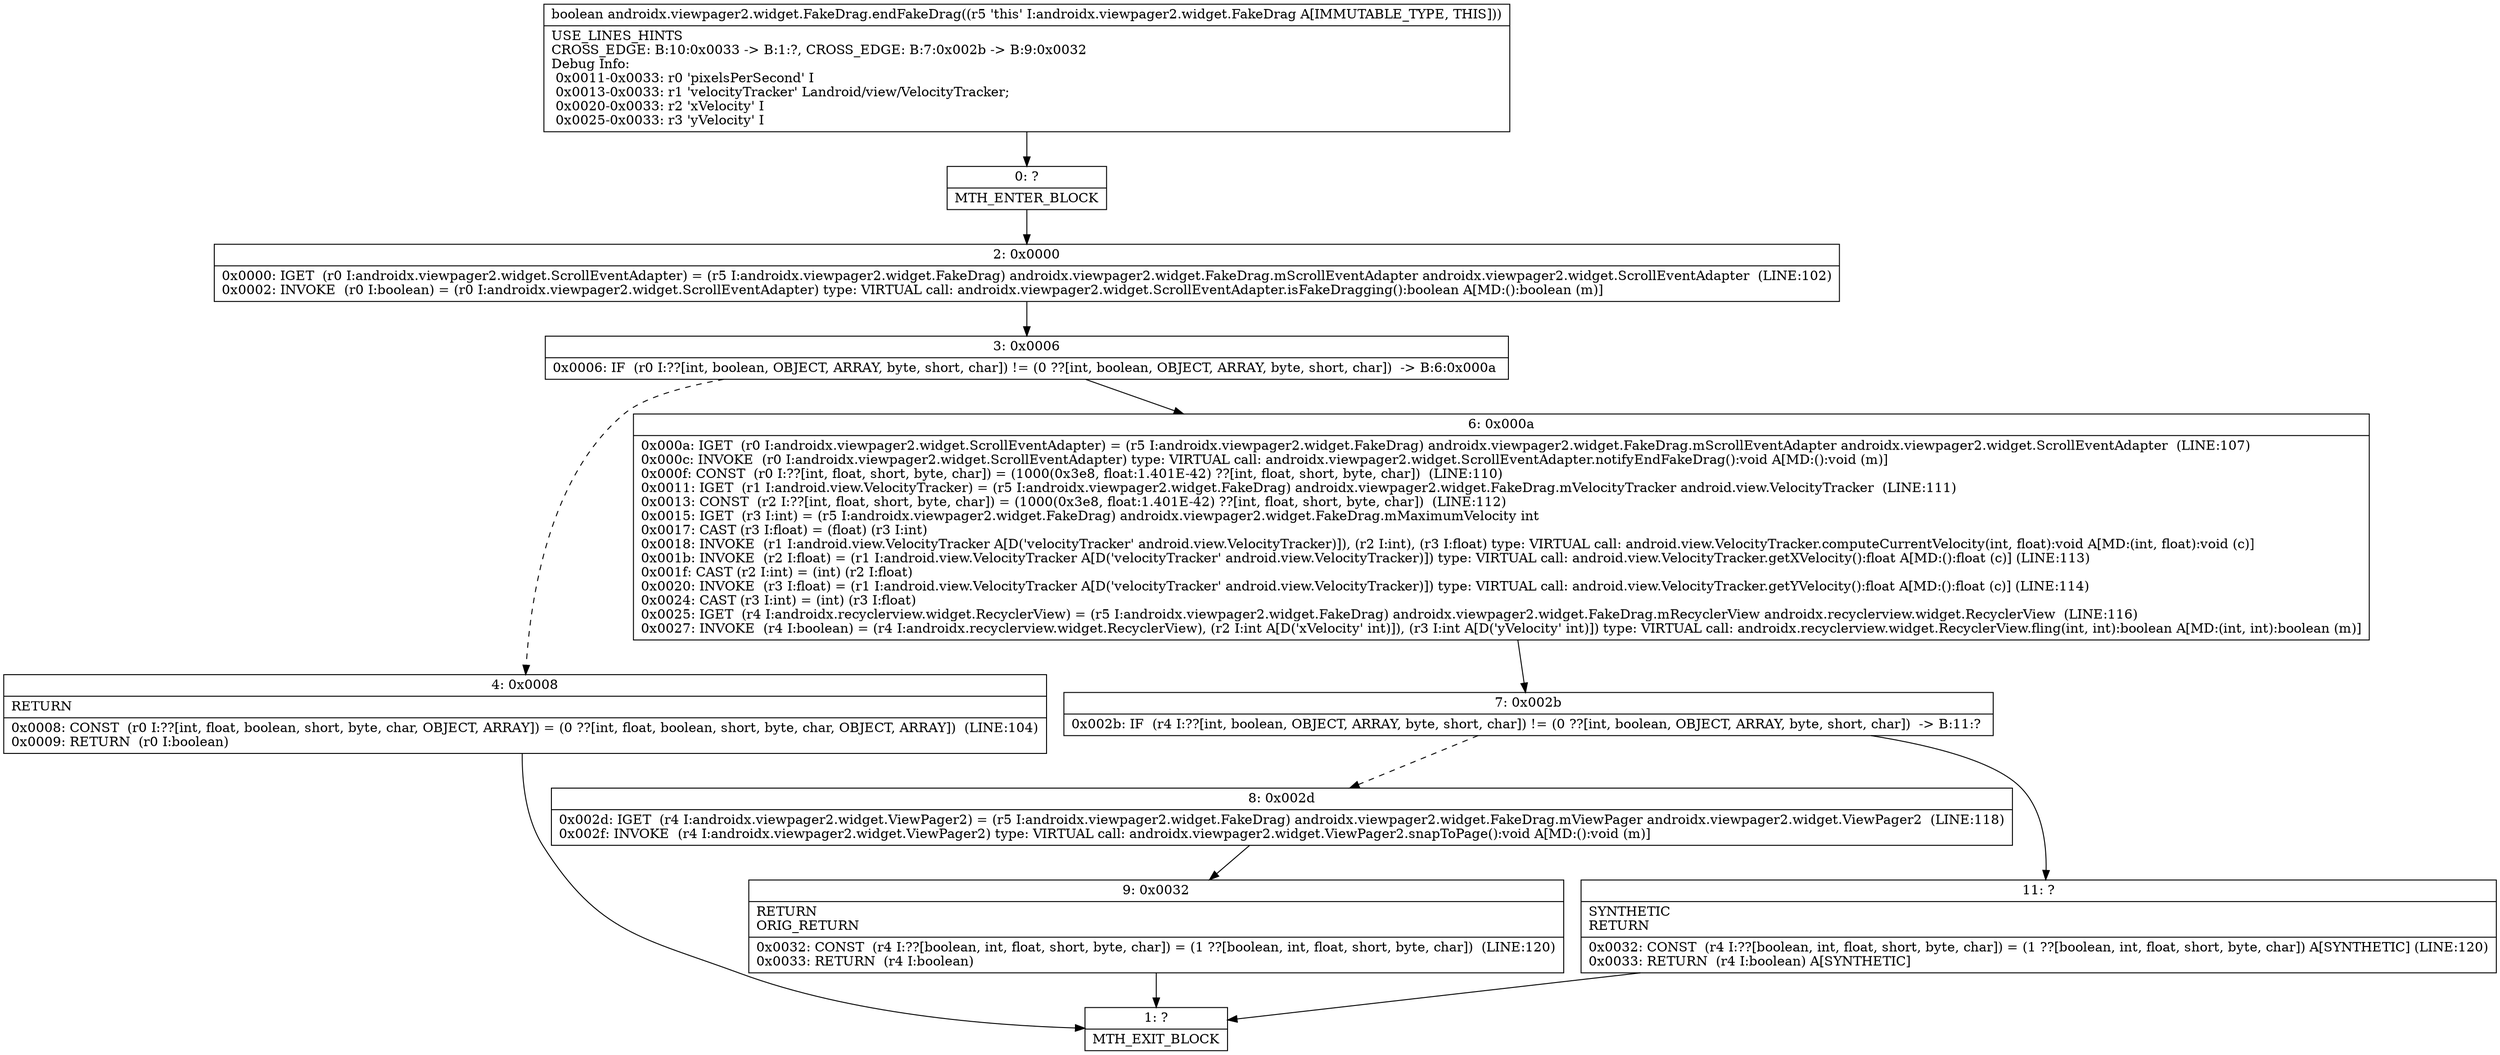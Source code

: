digraph "CFG forandroidx.viewpager2.widget.FakeDrag.endFakeDrag()Z" {
Node_0 [shape=record,label="{0\:\ ?|MTH_ENTER_BLOCK\l}"];
Node_2 [shape=record,label="{2\:\ 0x0000|0x0000: IGET  (r0 I:androidx.viewpager2.widget.ScrollEventAdapter) = (r5 I:androidx.viewpager2.widget.FakeDrag) androidx.viewpager2.widget.FakeDrag.mScrollEventAdapter androidx.viewpager2.widget.ScrollEventAdapter  (LINE:102)\l0x0002: INVOKE  (r0 I:boolean) = (r0 I:androidx.viewpager2.widget.ScrollEventAdapter) type: VIRTUAL call: androidx.viewpager2.widget.ScrollEventAdapter.isFakeDragging():boolean A[MD:():boolean (m)]\l}"];
Node_3 [shape=record,label="{3\:\ 0x0006|0x0006: IF  (r0 I:??[int, boolean, OBJECT, ARRAY, byte, short, char]) != (0 ??[int, boolean, OBJECT, ARRAY, byte, short, char])  \-\> B:6:0x000a \l}"];
Node_4 [shape=record,label="{4\:\ 0x0008|RETURN\l|0x0008: CONST  (r0 I:??[int, float, boolean, short, byte, char, OBJECT, ARRAY]) = (0 ??[int, float, boolean, short, byte, char, OBJECT, ARRAY])  (LINE:104)\l0x0009: RETURN  (r0 I:boolean) \l}"];
Node_1 [shape=record,label="{1\:\ ?|MTH_EXIT_BLOCK\l}"];
Node_6 [shape=record,label="{6\:\ 0x000a|0x000a: IGET  (r0 I:androidx.viewpager2.widget.ScrollEventAdapter) = (r5 I:androidx.viewpager2.widget.FakeDrag) androidx.viewpager2.widget.FakeDrag.mScrollEventAdapter androidx.viewpager2.widget.ScrollEventAdapter  (LINE:107)\l0x000c: INVOKE  (r0 I:androidx.viewpager2.widget.ScrollEventAdapter) type: VIRTUAL call: androidx.viewpager2.widget.ScrollEventAdapter.notifyEndFakeDrag():void A[MD:():void (m)]\l0x000f: CONST  (r0 I:??[int, float, short, byte, char]) = (1000(0x3e8, float:1.401E\-42) ??[int, float, short, byte, char])  (LINE:110)\l0x0011: IGET  (r1 I:android.view.VelocityTracker) = (r5 I:androidx.viewpager2.widget.FakeDrag) androidx.viewpager2.widget.FakeDrag.mVelocityTracker android.view.VelocityTracker  (LINE:111)\l0x0013: CONST  (r2 I:??[int, float, short, byte, char]) = (1000(0x3e8, float:1.401E\-42) ??[int, float, short, byte, char])  (LINE:112)\l0x0015: IGET  (r3 I:int) = (r5 I:androidx.viewpager2.widget.FakeDrag) androidx.viewpager2.widget.FakeDrag.mMaximumVelocity int \l0x0017: CAST (r3 I:float) = (float) (r3 I:int) \l0x0018: INVOKE  (r1 I:android.view.VelocityTracker A[D('velocityTracker' android.view.VelocityTracker)]), (r2 I:int), (r3 I:float) type: VIRTUAL call: android.view.VelocityTracker.computeCurrentVelocity(int, float):void A[MD:(int, float):void (c)]\l0x001b: INVOKE  (r2 I:float) = (r1 I:android.view.VelocityTracker A[D('velocityTracker' android.view.VelocityTracker)]) type: VIRTUAL call: android.view.VelocityTracker.getXVelocity():float A[MD:():float (c)] (LINE:113)\l0x001f: CAST (r2 I:int) = (int) (r2 I:float) \l0x0020: INVOKE  (r3 I:float) = (r1 I:android.view.VelocityTracker A[D('velocityTracker' android.view.VelocityTracker)]) type: VIRTUAL call: android.view.VelocityTracker.getYVelocity():float A[MD:():float (c)] (LINE:114)\l0x0024: CAST (r3 I:int) = (int) (r3 I:float) \l0x0025: IGET  (r4 I:androidx.recyclerview.widget.RecyclerView) = (r5 I:androidx.viewpager2.widget.FakeDrag) androidx.viewpager2.widget.FakeDrag.mRecyclerView androidx.recyclerview.widget.RecyclerView  (LINE:116)\l0x0027: INVOKE  (r4 I:boolean) = (r4 I:androidx.recyclerview.widget.RecyclerView), (r2 I:int A[D('xVelocity' int)]), (r3 I:int A[D('yVelocity' int)]) type: VIRTUAL call: androidx.recyclerview.widget.RecyclerView.fling(int, int):boolean A[MD:(int, int):boolean (m)]\l}"];
Node_7 [shape=record,label="{7\:\ 0x002b|0x002b: IF  (r4 I:??[int, boolean, OBJECT, ARRAY, byte, short, char]) != (0 ??[int, boolean, OBJECT, ARRAY, byte, short, char])  \-\> B:11:? \l}"];
Node_8 [shape=record,label="{8\:\ 0x002d|0x002d: IGET  (r4 I:androidx.viewpager2.widget.ViewPager2) = (r5 I:androidx.viewpager2.widget.FakeDrag) androidx.viewpager2.widget.FakeDrag.mViewPager androidx.viewpager2.widget.ViewPager2  (LINE:118)\l0x002f: INVOKE  (r4 I:androidx.viewpager2.widget.ViewPager2) type: VIRTUAL call: androidx.viewpager2.widget.ViewPager2.snapToPage():void A[MD:():void (m)]\l}"];
Node_9 [shape=record,label="{9\:\ 0x0032|RETURN\lORIG_RETURN\l|0x0032: CONST  (r4 I:??[boolean, int, float, short, byte, char]) = (1 ??[boolean, int, float, short, byte, char])  (LINE:120)\l0x0033: RETURN  (r4 I:boolean) \l}"];
Node_11 [shape=record,label="{11\:\ ?|SYNTHETIC\lRETURN\l|0x0032: CONST  (r4 I:??[boolean, int, float, short, byte, char]) = (1 ??[boolean, int, float, short, byte, char]) A[SYNTHETIC] (LINE:120)\l0x0033: RETURN  (r4 I:boolean) A[SYNTHETIC]\l}"];
MethodNode[shape=record,label="{boolean androidx.viewpager2.widget.FakeDrag.endFakeDrag((r5 'this' I:androidx.viewpager2.widget.FakeDrag A[IMMUTABLE_TYPE, THIS]))  | USE_LINES_HINTS\lCROSS_EDGE: B:10:0x0033 \-\> B:1:?, CROSS_EDGE: B:7:0x002b \-\> B:9:0x0032\lDebug Info:\l  0x0011\-0x0033: r0 'pixelsPerSecond' I\l  0x0013\-0x0033: r1 'velocityTracker' Landroid\/view\/VelocityTracker;\l  0x0020\-0x0033: r2 'xVelocity' I\l  0x0025\-0x0033: r3 'yVelocity' I\l}"];
MethodNode -> Node_0;Node_0 -> Node_2;
Node_2 -> Node_3;
Node_3 -> Node_4[style=dashed];
Node_3 -> Node_6;
Node_4 -> Node_1;
Node_6 -> Node_7;
Node_7 -> Node_8[style=dashed];
Node_7 -> Node_11;
Node_8 -> Node_9;
Node_9 -> Node_1;
Node_11 -> Node_1;
}

